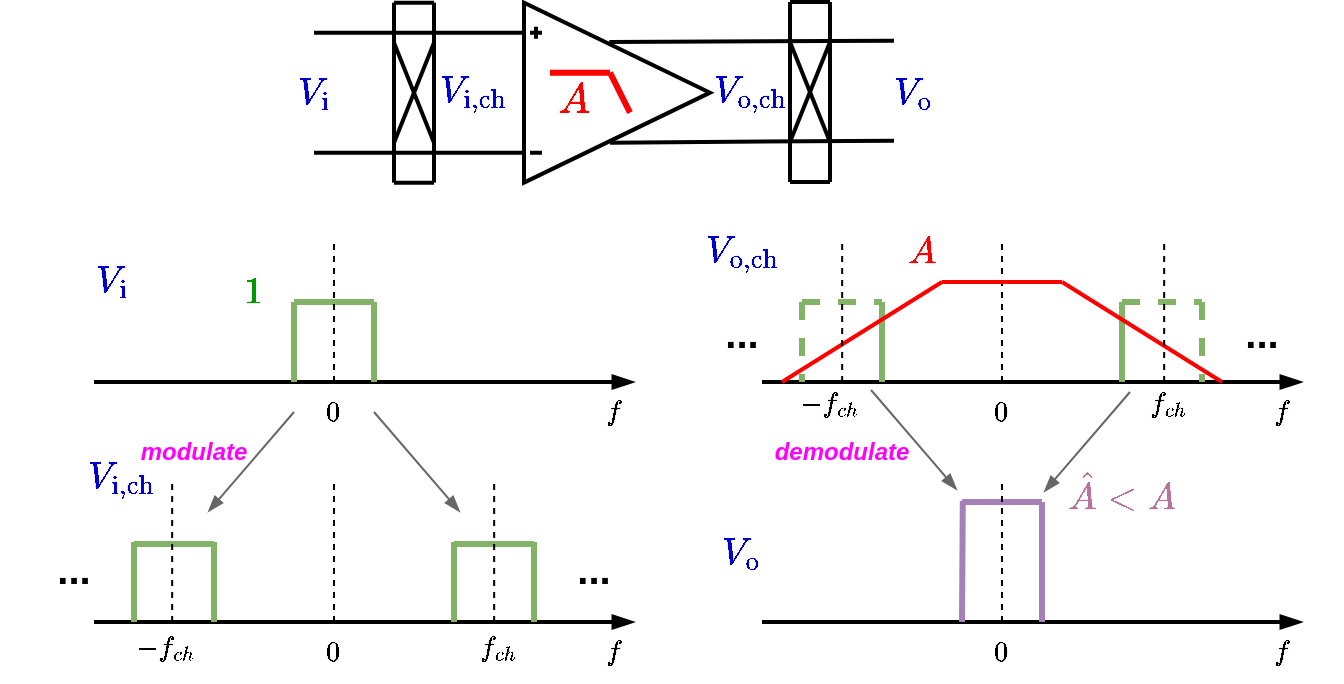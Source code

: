 <mxfile version="24.7.17">
  <diagram name="Page-1" id="AjDrFlyjp9OpT4FDus4n">
    <mxGraphModel dx="1154" dy="685" grid="1" gridSize="10" guides="1" tooltips="1" connect="1" arrows="1" fold="1" page="1" pageScale="1" pageWidth="850" pageHeight="1100" math="1" shadow="0">
      <root>
        <mxCell id="0" />
        <mxCell id="1" parent="0" />
        <mxCell id="1TVT91m1T4bher6ADKZ9-25" value="&lt;font color=&quot;#0000cc&quot; style=&quot;font-size: 16px;&quot;&gt;$$V_\text{o}$$&lt;/font&gt;" style="text;html=1;align=center;verticalAlign=middle;whiteSpace=wrap;rounded=0;container=0;" parent="1" vertex="1">
          <mxGeometry x="448" y="160.33" width="60" height="30" as="geometry" />
        </mxCell>
        <mxCell id="1TVT91m1T4bher6ADKZ9-1" value="" style="verticalLabelPosition=bottom;shadow=0;dashed=0;align=center;html=1;verticalAlign=top;shape=stencil(pVbRboMwDPyaPK4iSUvpY8e2131DStMRNSQopO329zMEtoZCREFCSD7D3WHHFoimVc5KjkjEqpJnFtE3RMiVGcEOEmACmdyBu8iFihXcIZ8lN8wKrZgEfF+UcMfuocoafeY3cbTt20Ll3AjrsreWMalD+o6iPYD1RdNMKwU+gLTyMnd54GZCWc+KUC+OGiyJgltuHN56/vainzZa4XjjEEQ+nlND5HWGXkLn6emLnaCGe2rztACG3kk85fNWMSb9kuIlqmSmarIbVqUpIGNHiqYHlp2/jL6o46DXktWn9yHRpQt95f+2Nr6lUBU6AinUHYGbhj+GdbB9wxS+h90kE5nUFQ80DPCHOjToSPFoetKGB6p6ElK69RBQfar0/pjhxYWbxhDysF3sYRqD7yHuFWJS/4MUMQ1vkWGSZHE/8HpxQ5LFDemZmNMR7O/kLZnhokeRhPfr0Lh2udGpa157GNsGdb8HDfAL);flipV=1;strokeWidth=2;container=0;" parent="1" vertex="1">
          <mxGeometry x="278" y="130.33" width="98" height="90" as="geometry" />
        </mxCell>
        <mxCell id="1TVT91m1T4bher6ADKZ9-2" value="" style="endArrow=none;html=1;rounded=0;strokeWidth=2;" parent="1" edge="1">
          <mxGeometry width="50" height="50" relative="1" as="geometry">
            <mxPoint x="218" y="220.33" as="sourcePoint" />
            <mxPoint x="218" y="130.33" as="targetPoint" />
          </mxGeometry>
        </mxCell>
        <mxCell id="1TVT91m1T4bher6ADKZ9-3" value="" style="endArrow=none;html=1;rounded=0;strokeWidth=2;" parent="1" edge="1">
          <mxGeometry width="50" height="50" relative="1" as="geometry">
            <mxPoint x="238" y="220.33" as="sourcePoint" />
            <mxPoint x="238" y="130.33" as="targetPoint" />
          </mxGeometry>
        </mxCell>
        <mxCell id="1TVT91m1T4bher6ADKZ9-4" value="" style="endArrow=none;html=1;rounded=0;strokeWidth=2;" parent="1" edge="1">
          <mxGeometry width="50" height="50" relative="1" as="geometry">
            <mxPoint x="218" y="130.33" as="sourcePoint" />
            <mxPoint x="238" y="130.33" as="targetPoint" />
          </mxGeometry>
        </mxCell>
        <mxCell id="1TVT91m1T4bher6ADKZ9-8" value="" style="endArrow=none;html=1;rounded=0;strokeWidth=2;" parent="1" edge="1">
          <mxGeometry width="50" height="50" relative="1" as="geometry">
            <mxPoint x="238" y="200.33" as="sourcePoint" />
            <mxPoint x="218" y="150.33" as="targetPoint" />
          </mxGeometry>
        </mxCell>
        <mxCell id="1TVT91m1T4bher6ADKZ9-9" value="" style="endArrow=none;html=1;rounded=0;strokeWidth=2;" parent="1" edge="1">
          <mxGeometry width="50" height="50" relative="1" as="geometry">
            <mxPoint x="218" y="200.33" as="sourcePoint" />
            <mxPoint x="238" y="150.33" as="targetPoint" />
          </mxGeometry>
        </mxCell>
        <mxCell id="1TVT91m1T4bher6ADKZ9-10" value="" style="endArrow=none;html=1;rounded=0;strokeWidth=2;" parent="1" edge="1">
          <mxGeometry width="50" height="50" relative="1" as="geometry">
            <mxPoint x="416" y="220" as="sourcePoint" />
            <mxPoint x="416" y="130" as="targetPoint" />
          </mxGeometry>
        </mxCell>
        <mxCell id="1TVT91m1T4bher6ADKZ9-11" value="" style="endArrow=none;html=1;rounded=0;strokeWidth=2;" parent="1" edge="1">
          <mxGeometry width="50" height="50" relative="1" as="geometry">
            <mxPoint x="436" y="220" as="sourcePoint" />
            <mxPoint x="436" y="130" as="targetPoint" />
          </mxGeometry>
        </mxCell>
        <mxCell id="1TVT91m1T4bher6ADKZ9-12" value="" style="endArrow=none;html=1;rounded=0;strokeWidth=2;" parent="1" edge="1">
          <mxGeometry width="50" height="50" relative="1" as="geometry">
            <mxPoint x="416" y="130" as="sourcePoint" />
            <mxPoint x="436" y="130" as="targetPoint" />
          </mxGeometry>
        </mxCell>
        <mxCell id="1TVT91m1T4bher6ADKZ9-13" value="" style="endArrow=none;html=1;rounded=0;strokeWidth=2;" parent="1" edge="1">
          <mxGeometry width="50" height="50" relative="1" as="geometry">
            <mxPoint x="416" y="220" as="sourcePoint" />
            <mxPoint x="436" y="220" as="targetPoint" />
          </mxGeometry>
        </mxCell>
        <mxCell id="1TVT91m1T4bher6ADKZ9-14" value="" style="endArrow=none;html=1;rounded=0;strokeWidth=2;" parent="1" edge="1">
          <mxGeometry width="50" height="50" relative="1" as="geometry">
            <mxPoint x="436" y="200" as="sourcePoint" />
            <mxPoint x="416" y="150" as="targetPoint" />
          </mxGeometry>
        </mxCell>
        <mxCell id="1TVT91m1T4bher6ADKZ9-15" value="" style="endArrow=none;html=1;rounded=0;strokeWidth=2;" parent="1" edge="1">
          <mxGeometry width="50" height="50" relative="1" as="geometry">
            <mxPoint x="416" y="200" as="sourcePoint" />
            <mxPoint x="436" y="150" as="targetPoint" />
          </mxGeometry>
        </mxCell>
        <mxCell id="1TVT91m1T4bher6ADKZ9-16" value="" style="endArrow=none;html=1;rounded=0;exitX=0.527;exitY=0.77;exitDx=0;exitDy=0;exitPerimeter=0;strokeWidth=2;endSize=6;" parent="1" edge="1">
          <mxGeometry width="50" height="50" relative="1" as="geometry">
            <mxPoint x="325.646" y="150.03" as="sourcePoint" />
            <mxPoint x="468" y="149.33" as="targetPoint" />
          </mxGeometry>
        </mxCell>
        <mxCell id="1TVT91m1T4bher6ADKZ9-17" value="" style="endArrow=none;html=1;rounded=0;exitX=0.527;exitY=0.77;exitDx=0;exitDy=0;exitPerimeter=0;strokeWidth=2;" parent="1" edge="1">
          <mxGeometry width="50" height="50" relative="1" as="geometry">
            <mxPoint x="326" y="200.33" as="sourcePoint" />
            <mxPoint x="468" y="199.33" as="targetPoint" />
          </mxGeometry>
        </mxCell>
        <mxCell id="1TVT91m1T4bher6ADKZ9-18" value="" style="endArrow=none;html=1;rounded=0;strokeWidth=2;" parent="1" edge="1">
          <mxGeometry width="50" height="50" relative="1" as="geometry">
            <mxPoint x="178" y="145.33" as="sourcePoint" />
            <mxPoint x="278" y="145.33" as="targetPoint" />
          </mxGeometry>
        </mxCell>
        <mxCell id="1TVT91m1T4bher6ADKZ9-20" value="" style="endArrow=none;html=1;rounded=0;strokeWidth=3;strokeColor=#FF0000;" parent="1" edge="1">
          <mxGeometry width="50" height="50" relative="1" as="geometry">
            <mxPoint x="296" y="165.33" as="sourcePoint" />
            <mxPoint x="326" y="165.33" as="targetPoint" />
          </mxGeometry>
        </mxCell>
        <mxCell id="1TVT91m1T4bher6ADKZ9-21" value="" style="endArrow=none;html=1;rounded=0;strokeWidth=3;strokeColor=#FF0000;" parent="1" edge="1">
          <mxGeometry width="50" height="50" relative="1" as="geometry">
            <mxPoint x="326" y="165.33" as="sourcePoint" />
            <mxPoint x="336" y="185.33" as="targetPoint" />
          </mxGeometry>
        </mxCell>
        <mxCell id="1TVT91m1T4bher6ADKZ9-22" value="&lt;font color=&quot;#0000cc&quot; style=&quot;font-size: 16px;&quot;&gt;$$V_\text{i}$$&lt;/font&gt;" style="text;html=1;align=center;verticalAlign=middle;whiteSpace=wrap;rounded=0;container=0;" parent="1" vertex="1">
          <mxGeometry x="148" y="160.33" width="60" height="30" as="geometry" />
        </mxCell>
        <mxCell id="1TVT91m1T4bher6ADKZ9-23" value="&lt;font color=&quot;#0000cc&quot; style=&quot;font-size: 16px;&quot;&gt;$$V_\text{i,ch}$$&lt;/font&gt;" style="text;html=1;align=center;verticalAlign=middle;whiteSpace=wrap;rounded=0;container=0;" parent="1" vertex="1">
          <mxGeometry x="228" y="160.33" width="60" height="30" as="geometry" />
        </mxCell>
        <mxCell id="1TVT91m1T4bher6ADKZ9-24" value="&lt;font color=&quot;#0000cc&quot; style=&quot;font-size: 16px;&quot;&gt;$$V_\text{o,ch}$$&lt;/font&gt;" style="text;html=1;align=center;verticalAlign=middle;whiteSpace=wrap;rounded=0;container=0;" parent="1" vertex="1">
          <mxGeometry x="366" y="160.33" width="60" height="30" as="geometry" />
        </mxCell>
        <mxCell id="1TVT91m1T4bher6ADKZ9-95" value="&lt;font color=&quot;#ff0000&quot; style=&quot;font-size: 18px;&quot;&gt;$$A$$&lt;/font&gt;" style="text;html=1;align=center;verticalAlign=middle;whiteSpace=wrap;rounded=0;container=0;" parent="1" vertex="1">
          <mxGeometry x="278" y="165.33" width="60" height="30" as="geometry" />
        </mxCell>
        <mxCell id="1TVT91m1T4bher6ADKZ9-5" value="" style="endArrow=none;html=1;rounded=0;strokeWidth=2;" parent="1" edge="1">
          <mxGeometry width="50" height="50" relative="1" as="geometry">
            <mxPoint x="218" y="220.33" as="sourcePoint" />
            <mxPoint x="238" y="220.33" as="targetPoint" />
          </mxGeometry>
        </mxCell>
        <mxCell id="1TVT91m1T4bher6ADKZ9-7" value="" style="endArrow=none;html=1;rounded=0;strokeWidth=2;" parent="1" edge="1">
          <mxGeometry width="50" height="50" relative="1" as="geometry">
            <mxPoint x="178" y="205.33" as="sourcePoint" />
            <mxPoint x="278" y="205.33" as="targetPoint" />
          </mxGeometry>
        </mxCell>
        <mxCell id="1TVT91m1T4bher6ADKZ9-58" value="" style="endArrow=blockThin;html=1;rounded=0;strokeWidth=2;endFill=1;" parent="1" edge="1">
          <mxGeometry width="50" height="50" relative="1" as="geometry">
            <mxPoint x="402" y="320" as="sourcePoint" />
            <mxPoint x="672" y="320" as="targetPoint" />
          </mxGeometry>
        </mxCell>
        <mxCell id="1TVT91m1T4bher6ADKZ9-62" value="" style="endArrow=none;html=1;rounded=0;strokeWidth=1;endFill=0;dashed=1;" parent="1" edge="1">
          <mxGeometry width="50" height="50" relative="1" as="geometry">
            <mxPoint x="522" y="320" as="sourcePoint" />
            <mxPoint x="522" y="250" as="targetPoint" />
          </mxGeometry>
        </mxCell>
        <mxCell id="1TVT91m1T4bher6ADKZ9-64" value="&lt;font style=&quot;font-size: 12px;&quot;&gt;$$0$$&lt;/font&gt;" style="text;html=1;align=center;verticalAlign=middle;whiteSpace=wrap;rounded=0;" parent="1" vertex="1">
          <mxGeometry x="492" y="320" width="60" height="30" as="geometry" />
        </mxCell>
        <mxCell id="1TVT91m1T4bher6ADKZ9-65" value="&lt;font color=&quot;#0000cc&quot; style=&quot;font-size: 16px;&quot;&gt;$$V_\text{o,ch}$$&lt;/font&gt;" style="text;html=1;align=center;verticalAlign=middle;whiteSpace=wrap;rounded=0;" parent="1" vertex="1">
          <mxGeometry x="362" y="240" width="60" height="30" as="geometry" />
        </mxCell>
        <mxCell id="1TVT91m1T4bher6ADKZ9-66" value="" style="endArrow=none;html=1;rounded=0;strokeWidth=3;fillColor=#d5e8d4;strokeColor=#82b366;dashed=1;" parent="1" edge="1">
          <mxGeometry width="50" height="50" relative="1" as="geometry">
            <mxPoint x="582" y="280" as="sourcePoint" />
            <mxPoint x="622" y="280" as="targetPoint" />
          </mxGeometry>
        </mxCell>
        <mxCell id="1TVT91m1T4bher6ADKZ9-67" value="" style="endArrow=none;html=1;rounded=0;strokeWidth=3;fillColor=#d5e8d4;strokeColor=#82b366;" parent="1" edge="1">
          <mxGeometry width="50" height="50" relative="1" as="geometry">
            <mxPoint x="582" y="280" as="sourcePoint" />
            <mxPoint x="582" y="320" as="targetPoint" />
          </mxGeometry>
        </mxCell>
        <mxCell id="1TVT91m1T4bher6ADKZ9-68" value="" style="endArrow=none;html=1;rounded=0;strokeWidth=3;fillColor=#d5e8d4;strokeColor=#82b366;dashed=1;" parent="1" edge="1">
          <mxGeometry width="50" height="50" relative="1" as="geometry">
            <mxPoint x="622" y="280" as="sourcePoint" />
            <mxPoint x="622" y="320" as="targetPoint" />
          </mxGeometry>
        </mxCell>
        <mxCell id="1TVT91m1T4bher6ADKZ9-69" value="" style="endArrow=none;html=1;rounded=0;strokeWidth=3;fillColor=#d5e8d4;strokeColor=#82b366;dashed=1;" parent="1" edge="1">
          <mxGeometry width="50" height="50" relative="1" as="geometry">
            <mxPoint x="422" y="280" as="sourcePoint" />
            <mxPoint x="462" y="280" as="targetPoint" />
          </mxGeometry>
        </mxCell>
        <mxCell id="1TVT91m1T4bher6ADKZ9-70" value="" style="endArrow=none;html=1;rounded=0;strokeWidth=3;fillColor=#d5e8d4;strokeColor=#82b366;dashed=1;" parent="1" edge="1">
          <mxGeometry width="50" height="50" relative="1" as="geometry">
            <mxPoint x="422" y="280" as="sourcePoint" />
            <mxPoint x="422" y="320" as="targetPoint" />
          </mxGeometry>
        </mxCell>
        <mxCell id="1TVT91m1T4bher6ADKZ9-71" value="" style="endArrow=none;html=1;rounded=0;strokeWidth=3;fillColor=#d5e8d4;strokeColor=#82b366;" parent="1" edge="1">
          <mxGeometry width="50" height="50" relative="1" as="geometry">
            <mxPoint x="462" y="280" as="sourcePoint" />
            <mxPoint x="462" y="320" as="targetPoint" />
          </mxGeometry>
        </mxCell>
        <mxCell id="1TVT91m1T4bher6ADKZ9-74" value="&lt;font style=&quot;font-size: 12px;&quot;&gt;$$f$$&lt;/font&gt;" style="text;html=1;align=center;verticalAlign=middle;whiteSpace=wrap;rounded=0;" parent="1" vertex="1">
          <mxGeometry x="632" y="320" width="60" height="30" as="geometry" />
        </mxCell>
        <mxCell id="1TVT91m1T4bher6ADKZ9-77" value="" style="group" parent="1" vertex="1" connectable="0">
          <mxGeometry x="522" y="270" width="110" height="50" as="geometry" />
        </mxCell>
        <mxCell id="1TVT91m1T4bher6ADKZ9-72" value="" style="endArrow=none;html=1;rounded=0;strokeColor=#FF0000;strokeWidth=2;" parent="1TVT91m1T4bher6ADKZ9-77" edge="1">
          <mxGeometry width="50" height="50" relative="1" as="geometry">
            <mxPoint as="sourcePoint" />
            <mxPoint x="30" as="targetPoint" />
          </mxGeometry>
        </mxCell>
        <mxCell id="1TVT91m1T4bher6ADKZ9-73" value="" style="endArrow=none;html=1;rounded=0;entryX=0.5;entryY=0;entryDx=0;entryDy=0;strokeColor=#FF0000;strokeWidth=2;" parent="1TVT91m1T4bher6ADKZ9-77" edge="1">
          <mxGeometry width="50" height="50" relative="1" as="geometry">
            <mxPoint x="30" as="sourcePoint" />
            <mxPoint x="110" y="50" as="targetPoint" />
          </mxGeometry>
        </mxCell>
        <mxCell id="1TVT91m1T4bher6ADKZ9-78" value="" style="group;flipH=1;" parent="1" vertex="1" connectable="0">
          <mxGeometry x="412" y="270" width="110" height="50" as="geometry" />
        </mxCell>
        <mxCell id="1TVT91m1T4bher6ADKZ9-79" value="" style="endArrow=none;html=1;rounded=0;strokeColor=#FF0000;strokeWidth=2;" parent="1TVT91m1T4bher6ADKZ9-78" edge="1">
          <mxGeometry width="50" height="50" relative="1" as="geometry">
            <mxPoint x="110" as="sourcePoint" />
            <mxPoint x="80" as="targetPoint" />
          </mxGeometry>
        </mxCell>
        <mxCell id="1TVT91m1T4bher6ADKZ9-80" value="" style="endArrow=none;html=1;rounded=0;entryX=0.5;entryY=0;entryDx=0;entryDy=0;strokeColor=#FF0000;strokeWidth=2;" parent="1TVT91m1T4bher6ADKZ9-78" edge="1">
          <mxGeometry width="50" height="50" relative="1" as="geometry">
            <mxPoint x="80" as="sourcePoint" />
            <mxPoint y="50" as="targetPoint" />
          </mxGeometry>
        </mxCell>
        <mxCell id="1TVT91m1T4bher6ADKZ9-81" value="" style="endArrow=blockThin;html=1;rounded=0;strokeWidth=2;endFill=1;" parent="1" edge="1">
          <mxGeometry width="50" height="50" relative="1" as="geometry">
            <mxPoint x="402" y="440" as="sourcePoint" />
            <mxPoint x="672" y="440" as="targetPoint" />
          </mxGeometry>
        </mxCell>
        <mxCell id="1TVT91m1T4bher6ADKZ9-83" value="" style="endArrow=none;html=1;rounded=0;strokeWidth=3;fillColor=#d5e8d4;strokeColor=#A680B8;exitX=0.84;exitY=0.981;exitDx=0;exitDy=0;exitPerimeter=0;" parent="1" edge="1">
          <mxGeometry width="50" height="50" relative="1" as="geometry">
            <mxPoint x="502.4" y="379.43" as="sourcePoint" />
            <mxPoint x="502" y="440" as="targetPoint" />
          </mxGeometry>
        </mxCell>
        <mxCell id="1TVT91m1T4bher6ADKZ9-84" value="" style="endArrow=none;html=1;rounded=0;strokeWidth=3;fillColor=#d5e8d4;strokeColor=#A680B8;" parent="1" edge="1">
          <mxGeometry width="50" height="50" relative="1" as="geometry">
            <mxPoint x="542" y="380" as="sourcePoint" />
            <mxPoint x="542" y="440" as="targetPoint" />
          </mxGeometry>
        </mxCell>
        <mxCell id="1TVT91m1T4bher6ADKZ9-85" value="&lt;font color=&quot;#0000cc&quot; style=&quot;font-size: 16px;&quot;&gt;$$V_\text{o}$$&lt;/font&gt;" style="text;html=1;align=center;verticalAlign=middle;whiteSpace=wrap;rounded=0;" parent="1" vertex="1">
          <mxGeometry x="362" y="390" width="60" height="30" as="geometry" />
        </mxCell>
        <mxCell id="1TVT91m1T4bher6ADKZ9-86" value="" style="endArrow=none;html=1;rounded=0;strokeWidth=3;fillColor=#d5e8d4;strokeColor=#A680B8;" parent="1" edge="1">
          <mxGeometry width="50" height="50" relative="1" as="geometry">
            <mxPoint x="502" y="380" as="sourcePoint" />
            <mxPoint x="542" y="380" as="targetPoint" />
          </mxGeometry>
        </mxCell>
        <mxCell id="1TVT91m1T4bher6ADKZ9-87" value="&lt;font style=&quot;font-size: 12px;&quot;&gt;$$f$$&lt;/font&gt;" style="text;html=1;align=center;verticalAlign=middle;whiteSpace=wrap;rounded=0;" parent="1" vertex="1">
          <mxGeometry x="632" y="440" width="60" height="30" as="geometry" />
        </mxCell>
        <mxCell id="1TVT91m1T4bher6ADKZ9-90" value="&lt;font color=&quot;#ff0000&quot; style=&quot;font-size: 16px;&quot;&gt;$$A$$&lt;/font&gt;" style="text;html=1;align=center;verticalAlign=middle;whiteSpace=wrap;rounded=0;" parent="1" vertex="1">
          <mxGeometry x="452" y="240" width="60" height="30" as="geometry" />
        </mxCell>
        <mxCell id="1TVT91m1T4bher6ADKZ9-92" value="&lt;font color=&quot;#b5739d&quot; style=&quot;font-size: 16px;&quot;&gt;$$\hat{A} \lt A$$&lt;/font&gt;" style="text;html=1;align=center;verticalAlign=middle;whiteSpace=wrap;rounded=0;" parent="1" vertex="1">
          <mxGeometry x="552" y="360" width="60" height="30" as="geometry" />
        </mxCell>
        <mxCell id="1TVT91m1T4bher6ADKZ9-103" value="" style="endArrow=none;html=1;rounded=0;strokeWidth=1;endFill=0;dashed=1;" parent="1" edge="1">
          <mxGeometry width="50" height="50" relative="1" as="geometry">
            <mxPoint x="522" y="440" as="sourcePoint" />
            <mxPoint x="522" y="370" as="targetPoint" />
          </mxGeometry>
        </mxCell>
        <mxCell id="1TVT91m1T4bher6ADKZ9-104" value="&lt;font style=&quot;font-size: 12px;&quot;&gt;$$0$$&lt;/font&gt;" style="text;html=1;align=center;verticalAlign=middle;whiteSpace=wrap;rounded=0;" parent="1" vertex="1">
          <mxGeometry x="492" y="440" width="60" height="30" as="geometry" />
        </mxCell>
        <mxCell id="1TVT91m1T4bher6ADKZ9-26" value="" style="endArrow=blockThin;html=1;rounded=0;strokeWidth=2;endFill=1;" parent="1" edge="1">
          <mxGeometry width="50" height="50" relative="1" as="geometry">
            <mxPoint x="68" y="320" as="sourcePoint" />
            <mxPoint x="338" y="320" as="targetPoint" />
          </mxGeometry>
        </mxCell>
        <mxCell id="1TVT91m1T4bher6ADKZ9-27" value="" style="endArrow=none;html=1;rounded=0;strokeWidth=3;fillColor=#d5e8d4;strokeColor=#82b366;" parent="1" edge="1">
          <mxGeometry width="50" height="50" relative="1" as="geometry">
            <mxPoint x="168" y="280" as="sourcePoint" />
            <mxPoint x="208" y="280" as="targetPoint" />
          </mxGeometry>
        </mxCell>
        <mxCell id="1TVT91m1T4bher6ADKZ9-28" value="" style="endArrow=none;html=1;rounded=0;strokeWidth=3;fillColor=#d5e8d4;strokeColor=#82b366;" parent="1" edge="1">
          <mxGeometry width="50" height="50" relative="1" as="geometry">
            <mxPoint x="168" y="280" as="sourcePoint" />
            <mxPoint x="168" y="320" as="targetPoint" />
          </mxGeometry>
        </mxCell>
        <mxCell id="1TVT91m1T4bher6ADKZ9-29" value="" style="endArrow=none;html=1;rounded=0;strokeWidth=3;fillColor=#d5e8d4;strokeColor=#82b366;" parent="1" edge="1">
          <mxGeometry width="50" height="50" relative="1" as="geometry">
            <mxPoint x="208" y="280" as="sourcePoint" />
            <mxPoint x="208" y="320" as="targetPoint" />
          </mxGeometry>
        </mxCell>
        <mxCell id="1TVT91m1T4bher6ADKZ9-31" value="" style="endArrow=none;html=1;rounded=0;strokeWidth=1;endFill=0;dashed=1;" parent="1" edge="1">
          <mxGeometry width="50" height="50" relative="1" as="geometry">
            <mxPoint x="188" y="320" as="sourcePoint" />
            <mxPoint x="188" y="250" as="targetPoint" />
          </mxGeometry>
        </mxCell>
        <mxCell id="1TVT91m1T4bher6ADKZ9-32" value="&lt;font color=&quot;#0000cc&quot; style=&quot;font-size: 16px;&quot;&gt;$$V_\text{i}$$&lt;/font&gt;" style="text;html=1;align=center;verticalAlign=middle;whiteSpace=wrap;rounded=0;container=0;" parent="1" vertex="1">
          <mxGeometry x="47" y="254" width="60" height="30" as="geometry" />
        </mxCell>
        <mxCell id="1TVT91m1T4bher6ADKZ9-33" value="&lt;font style=&quot;font-size: 12px;&quot;&gt;$$f$$&lt;/font&gt;" style="text;html=1;align=center;verticalAlign=middle;whiteSpace=wrap;rounded=0;container=0;" parent="1" vertex="1">
          <mxGeometry x="298" y="320" width="60" height="30" as="geometry" />
        </mxCell>
        <mxCell id="1TVT91m1T4bher6ADKZ9-34" value="&lt;font style=&quot;font-size: 12px;&quot;&gt;$$0$$&lt;/font&gt;" style="text;html=1;align=center;verticalAlign=middle;whiteSpace=wrap;rounded=0;container=0;" parent="1" vertex="1">
          <mxGeometry x="158" y="320" width="60" height="30" as="geometry" />
        </mxCell>
        <mxCell id="1TVT91m1T4bher6ADKZ9-43" value="" style="endArrow=blockThin;html=1;rounded=0;strokeWidth=2;endFill=1;" parent="1" edge="1">
          <mxGeometry width="50" height="50" relative="1" as="geometry">
            <mxPoint x="68" y="440" as="sourcePoint" />
            <mxPoint x="338" y="440" as="targetPoint" />
          </mxGeometry>
        </mxCell>
        <mxCell id="1TVT91m1T4bher6ADKZ9-47" value="" style="endArrow=none;html=1;rounded=0;strokeWidth=1;endFill=0;dashed=1;" parent="1" edge="1">
          <mxGeometry width="50" height="50" relative="1" as="geometry">
            <mxPoint x="188" y="440" as="sourcePoint" />
            <mxPoint x="188" y="370" as="targetPoint" />
          </mxGeometry>
        </mxCell>
        <mxCell id="1TVT91m1T4bher6ADKZ9-49" value="&lt;font style=&quot;font-size: 12px;&quot;&gt;$$f$$&lt;/font&gt;" style="text;html=1;align=center;verticalAlign=middle;whiteSpace=wrap;rounded=0;container=0;" parent="1" vertex="1">
          <mxGeometry x="298" y="440" width="60" height="30" as="geometry" />
        </mxCell>
        <mxCell id="1TVT91m1T4bher6ADKZ9-50" value="&lt;font style=&quot;font-size: 12px;&quot;&gt;$$0$$&lt;/font&gt;" style="text;html=1;align=center;verticalAlign=middle;whiteSpace=wrap;rounded=0;container=0;" parent="1" vertex="1">
          <mxGeometry x="158" y="440" width="60" height="30" as="geometry" />
        </mxCell>
        <mxCell id="1TVT91m1T4bher6ADKZ9-51" value="&lt;font color=&quot;#0000cc&quot; style=&quot;font-size: 16px;&quot;&gt;$$V_\text{i,ch}$$&lt;/font&gt;" style="text;html=1;align=center;verticalAlign=middle;whiteSpace=wrap;rounded=0;container=0;" parent="1" vertex="1">
          <mxGeometry x="52" y="353" width="60" height="30" as="geometry" />
        </mxCell>
        <mxCell id="1TVT91m1T4bher6ADKZ9-52" value="" style="endArrow=none;html=1;rounded=0;strokeWidth=3;fillColor=#d5e8d4;strokeColor=#82b366;" parent="1" edge="1">
          <mxGeometry width="50" height="50" relative="1" as="geometry">
            <mxPoint x="248" y="401" as="sourcePoint" />
            <mxPoint x="288" y="401" as="targetPoint" />
          </mxGeometry>
        </mxCell>
        <mxCell id="1TVT91m1T4bher6ADKZ9-53" value="" style="endArrow=none;html=1;rounded=0;strokeWidth=3;fillColor=#d5e8d4;strokeColor=#82b366;" parent="1" edge="1">
          <mxGeometry width="50" height="50" relative="1" as="geometry">
            <mxPoint x="248" y="400" as="sourcePoint" />
            <mxPoint x="248" y="440" as="targetPoint" />
          </mxGeometry>
        </mxCell>
        <mxCell id="1TVT91m1T4bher6ADKZ9-54" value="" style="endArrow=none;html=1;rounded=0;strokeWidth=3;fillColor=#d5e8d4;strokeColor=#82b366;" parent="1" edge="1">
          <mxGeometry width="50" height="50" relative="1" as="geometry">
            <mxPoint x="288" y="400" as="sourcePoint" />
            <mxPoint x="288" y="440" as="targetPoint" />
          </mxGeometry>
        </mxCell>
        <mxCell id="1TVT91m1T4bher6ADKZ9-55" value="" style="endArrow=none;html=1;rounded=0;strokeWidth=3;fillColor=#d5e8d4;strokeColor=#82b366;" parent="1" edge="1">
          <mxGeometry width="50" height="50" relative="1" as="geometry">
            <mxPoint x="88" y="401" as="sourcePoint" />
            <mxPoint x="128" y="401" as="targetPoint" />
          </mxGeometry>
        </mxCell>
        <mxCell id="1TVT91m1T4bher6ADKZ9-56" value="" style="endArrow=none;html=1;rounded=0;strokeWidth=3;fillColor=#d5e8d4;strokeColor=#82b366;" parent="1" edge="1">
          <mxGeometry width="50" height="50" relative="1" as="geometry">
            <mxPoint x="88" y="400" as="sourcePoint" />
            <mxPoint x="88" y="440" as="targetPoint" />
          </mxGeometry>
        </mxCell>
        <mxCell id="1TVT91m1T4bher6ADKZ9-57" value="" style="endArrow=none;html=1;rounded=0;strokeWidth=3;fillColor=#d5e8d4;strokeColor=#82b366;" parent="1" edge="1">
          <mxGeometry width="50" height="50" relative="1" as="geometry">
            <mxPoint x="128" y="400" as="sourcePoint" />
            <mxPoint x="128" y="440" as="targetPoint" />
          </mxGeometry>
        </mxCell>
        <mxCell id="1TVT91m1T4bher6ADKZ9-89" value="&lt;font color=&quot;#009900&quot; style=&quot;font-size: 16px;&quot;&gt;$$1$$&lt;/font&gt;" style="text;html=1;align=center;verticalAlign=middle;whiteSpace=wrap;rounded=0;container=0;" parent="1" vertex="1">
          <mxGeometry x="118" y="260" width="60" height="30" as="geometry" />
        </mxCell>
        <mxCell id="1TVT91m1T4bher6ADKZ9-106" value="&lt;font style=&quot;font-size: 12px;&quot;&gt;$$-f_{ch}$$&lt;/font&gt;" style="text;html=1;align=center;verticalAlign=middle;whiteSpace=wrap;rounded=0;container=0;" parent="1" vertex="1">
          <mxGeometry x="74" y="438" width="60" height="30" as="geometry" />
        </mxCell>
        <mxCell id="1TVT91m1T4bher6ADKZ9-107" value="" style="endArrow=none;html=1;rounded=0;strokeWidth=1;endFill=0;dashed=1;" parent="1" edge="1">
          <mxGeometry width="50" height="50" relative="1" as="geometry">
            <mxPoint x="442.08" y="320" as="sourcePoint" />
            <mxPoint x="442.08" y="250" as="targetPoint" />
          </mxGeometry>
        </mxCell>
        <mxCell id="1TVT91m1T4bher6ADKZ9-108" value="&lt;font style=&quot;font-size: 12px;&quot;&gt;$$f_{ch}$$&lt;/font&gt;" style="text;html=1;align=center;verticalAlign=middle;whiteSpace=wrap;rounded=0;container=0;" parent="1" vertex="1">
          <mxGeometry x="240" y="438" width="60" height="30" as="geometry" />
        </mxCell>
        <mxCell id="1TVT91m1T4bher6ADKZ9-109" value="" style="endArrow=none;html=1;rounded=0;strokeWidth=1;endFill=0;dashed=1;" parent="1" edge="1">
          <mxGeometry width="50" height="50" relative="1" as="geometry">
            <mxPoint x="603.08" y="320" as="sourcePoint" />
            <mxPoint x="603.08" y="250" as="targetPoint" />
          </mxGeometry>
        </mxCell>
        <mxCell id="1TVT91m1T4bher6ADKZ9-111" value="&lt;font style=&quot;font-size: 12px;&quot;&gt;$$-f_{ch}$$&lt;/font&gt;" style="text;html=1;align=center;verticalAlign=middle;whiteSpace=wrap;rounded=0;container=0;" parent="1" vertex="1">
          <mxGeometry x="406" y="316" width="60" height="30" as="geometry" />
        </mxCell>
        <mxCell id="1TVT91m1T4bher6ADKZ9-112" value="&lt;font style=&quot;font-size: 12px;&quot;&gt;$$f_{ch}$$&lt;/font&gt;" style="text;html=1;align=center;verticalAlign=middle;whiteSpace=wrap;rounded=0;container=0;" parent="1" vertex="1">
          <mxGeometry x="575" y="316" width="60" height="30" as="geometry" />
        </mxCell>
        <mxCell id="1TVT91m1T4bher6ADKZ9-113" value="" style="endArrow=none;html=1;rounded=0;strokeWidth=1;endFill=0;dashed=1;" parent="1" edge="1">
          <mxGeometry width="50" height="50" relative="1" as="geometry">
            <mxPoint x="107.08" y="440" as="sourcePoint" />
            <mxPoint x="107.08" y="370" as="targetPoint" />
          </mxGeometry>
        </mxCell>
        <mxCell id="1TVT91m1T4bher6ADKZ9-114" value="" style="endArrow=none;html=1;rounded=0;strokeWidth=1;endFill=0;dashed=1;" parent="1" edge="1">
          <mxGeometry width="50" height="50" relative="1" as="geometry">
            <mxPoint x="268.08" y="440" as="sourcePoint" />
            <mxPoint x="268.08" y="370" as="targetPoint" />
          </mxGeometry>
        </mxCell>
        <mxCell id="Rayb-A_KkTDb1NXdE2EJ-2" value="" style="endArrow=none;html=1;rounded=0;endFill=0;startArrow=blockThin;startFill=1;strokeColor=#666666;" parent="1" edge="1">
          <mxGeometry width="50" height="50" relative="1" as="geometry">
            <mxPoint x="125" y="385" as="sourcePoint" />
            <mxPoint x="168" y="335" as="targetPoint" />
          </mxGeometry>
        </mxCell>
        <mxCell id="Rayb-A_KkTDb1NXdE2EJ-3" value="" style="endArrow=none;html=1;rounded=0;endFill=0;startArrow=blockThin;startFill=1;strokeColor=#666666;" parent="1" edge="1">
          <mxGeometry width="50" height="50" relative="1" as="geometry">
            <mxPoint x="251" y="385" as="sourcePoint" />
            <mxPoint x="208" y="335" as="targetPoint" />
          </mxGeometry>
        </mxCell>
        <mxCell id="Rayb-A_KkTDb1NXdE2EJ-4" value="" style="endArrow=none;html=1;rounded=0;endFill=0;startArrow=blockThin;startFill=1;strokeColor=#666666;" parent="1" edge="1">
          <mxGeometry width="50" height="50" relative="1" as="geometry">
            <mxPoint x="499.5" y="374" as="sourcePoint" />
            <mxPoint x="456.5" y="324" as="targetPoint" />
          </mxGeometry>
        </mxCell>
        <mxCell id="Rayb-A_KkTDb1NXdE2EJ-5" value="" style="endArrow=none;html=1;rounded=0;endFill=0;startArrow=blockThin;startFill=1;strokeColor=#666666;" parent="1" edge="1">
          <mxGeometry width="50" height="50" relative="1" as="geometry">
            <mxPoint x="543" y="375" as="sourcePoint" />
            <mxPoint x="586" y="325" as="targetPoint" />
          </mxGeometry>
        </mxCell>
        <mxCell id="7sapl8jYc7BjnxslYowp-1" value="&lt;i&gt;&lt;font color=&quot;#ff00ff&quot;&gt;&lt;b&gt;modulate&lt;/b&gt;&lt;/font&gt;&lt;/i&gt;" style="text;html=1;align=center;verticalAlign=middle;whiteSpace=wrap;rounded=0;" parent="1" vertex="1">
          <mxGeometry x="88" y="340" width="60" height="30" as="geometry" />
        </mxCell>
        <mxCell id="7sapl8jYc7BjnxslYowp-2" value="&lt;i&gt;&lt;font color=&quot;#ff00ff&quot;&gt;&lt;b&gt;demodulate&lt;/b&gt;&lt;/font&gt;&lt;/i&gt;" style="text;html=1;align=center;verticalAlign=middle;whiteSpace=wrap;rounded=0;" parent="1" vertex="1">
          <mxGeometry x="412" y="340" width="60" height="30" as="geometry" />
        </mxCell>
        <mxCell id="I3lel7o0mYPPGCDs0vqZ-1" value="&lt;b&gt;&lt;font style=&quot;font-size: 20px;&quot;&gt;...&lt;/font&gt;&lt;/b&gt;" style="text;html=1;align=center;verticalAlign=middle;whiteSpace=wrap;rounded=0;" vertex="1" parent="1">
          <mxGeometry x="28" y="398" width="60" height="30" as="geometry" />
        </mxCell>
        <mxCell id="I3lel7o0mYPPGCDs0vqZ-2" value="&lt;b&gt;&lt;font style=&quot;font-size: 20px;&quot;&gt;...&lt;/font&gt;&lt;/b&gt;" style="text;html=1;align=center;verticalAlign=middle;whiteSpace=wrap;rounded=0;" vertex="1" parent="1">
          <mxGeometry x="288" y="398" width="60" height="30" as="geometry" />
        </mxCell>
        <mxCell id="I3lel7o0mYPPGCDs0vqZ-3" value="&lt;b&gt;&lt;font style=&quot;font-size: 20px;&quot;&gt;...&lt;/font&gt;&lt;/b&gt;" style="text;html=1;align=center;verticalAlign=middle;whiteSpace=wrap;rounded=0;" vertex="1" parent="1">
          <mxGeometry x="362" y="280" width="60" height="30" as="geometry" />
        </mxCell>
        <mxCell id="I3lel7o0mYPPGCDs0vqZ-4" value="&lt;b&gt;&lt;font style=&quot;font-size: 20px;&quot;&gt;...&lt;/font&gt;&lt;/b&gt;" style="text;html=1;align=center;verticalAlign=middle;whiteSpace=wrap;rounded=0;" vertex="1" parent="1">
          <mxGeometry x="622" y="280" width="60" height="30" as="geometry" />
        </mxCell>
      </root>
    </mxGraphModel>
  </diagram>
</mxfile>

